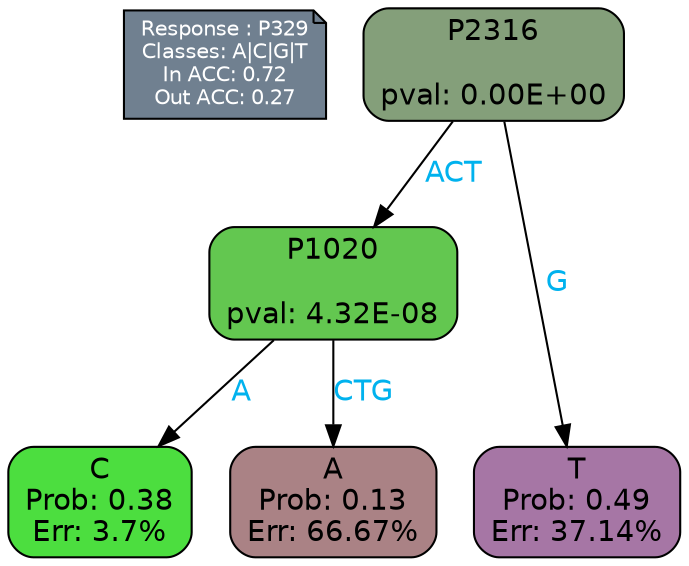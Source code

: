 digraph Tree {
node [shape=box, style="filled, rounded", color="black", fontname=helvetica] ;
graph [ranksep=equally, splines=polylines, bgcolor=transparent, dpi=600] ;
edge [fontname=helvetica] ;
LEGEND [label="Response : P329
Classes: A|C|G|T
In ACC: 0.72
Out ACC: 0.27
",shape=note,align=left,style=filled,fillcolor="slategray",fontcolor="white",fontsize=10];1 [label="P2316

pval: 0.00E+00", fillcolor="#849f7a"] ;
2 [label="P1020

pval: 4.32E-08", fillcolor="#63c750"] ;
3 [label="C
Prob: 0.38
Err: 3.7%", fillcolor="#4cde3f"] ;
4 [label="A
Prob: 0.13
Err: 66.67%", fillcolor="#aa8285"] ;
5 [label="T
Prob: 0.49
Err: 37.14%", fillcolor="#a676a5"] ;
1 -> 2 [label="ACT",fontcolor=deepskyblue2] ;
1 -> 5 [label="G",fontcolor=deepskyblue2] ;
2 -> 3 [label="A",fontcolor=deepskyblue2] ;
2 -> 4 [label="CTG",fontcolor=deepskyblue2] ;
{rank = same; 3;4;5;}{rank = same; LEGEND;1;}}